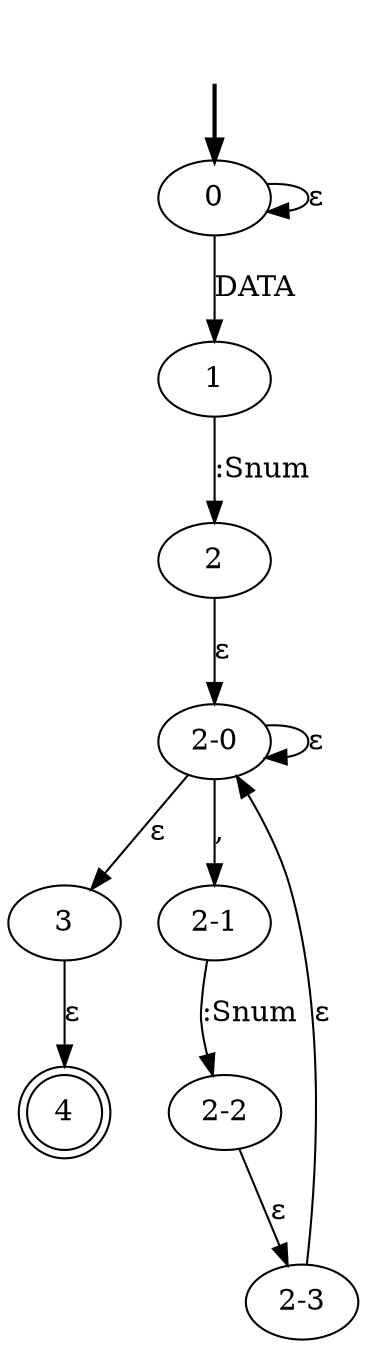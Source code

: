 digraph {
	fake0 [style=invisible]
	"2-0"
	3
	"2-1"
	2
	1
	"2-2"
	4 [shape=doublecircle]
	0 [root=true]
	"2-3"
	fake0 -> 0 [style=bold]
	0 -> 1 [label=DATA]
	0 -> 0 [label="ε"]
	1 -> 2 [label=":Snum"]
	2 -> "2-0" [label="ε"]
	"2-0" -> "2-0" [label="ε"]
	"2-0" -> 3 [label="ε"]
	"2-0" -> "2-1" [label=","]
	"2-1" -> "2-2" [label=":Snum"]
	"2-2" -> "2-3" [label="ε"]
	"2-3" -> "2-0" [label="ε"]
	3 -> 4 [label="ε"]
}
